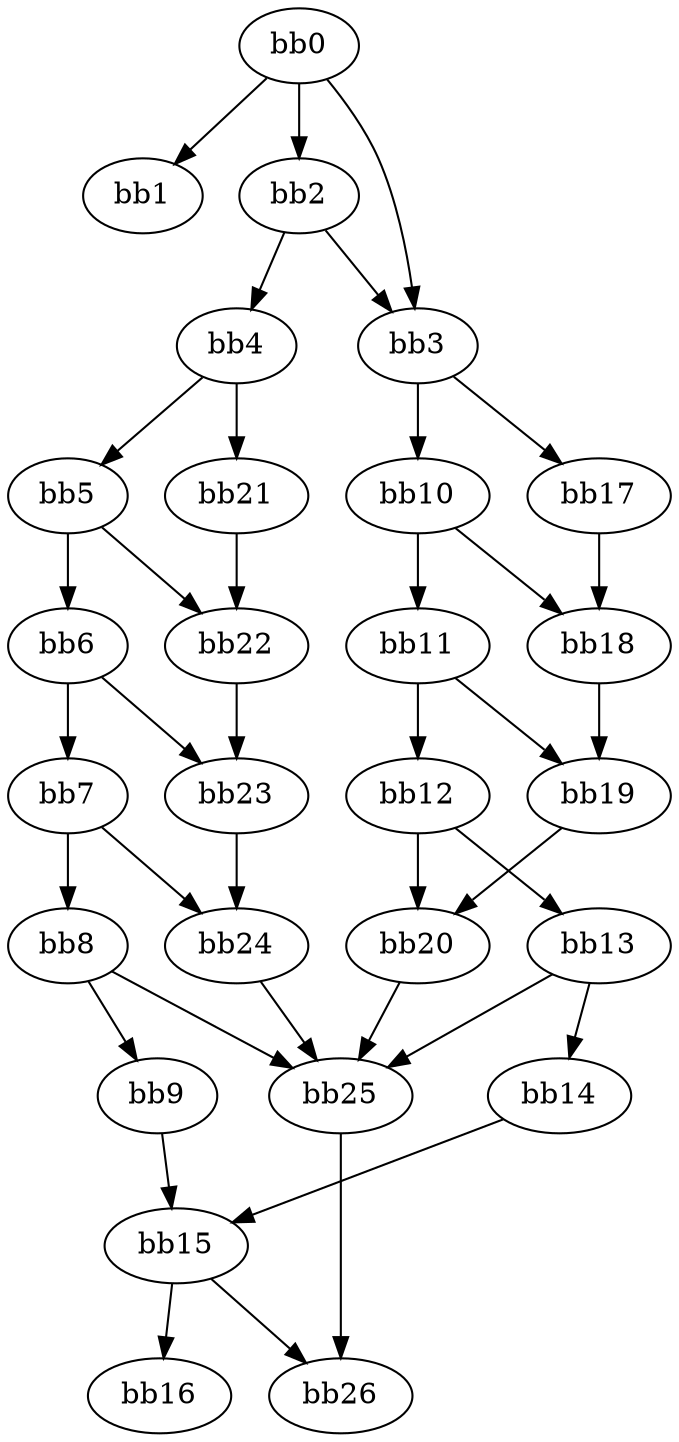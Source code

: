 digraph {
    0 [ label = "bb0\l" ]
    1 [ label = "bb1\l" ]
    2 [ label = "bb2\l" ]
    3 [ label = "bb3\l" ]
    4 [ label = "bb4\l" ]
    5 [ label = "bb5\l" ]
    6 [ label = "bb6\l" ]
    7 [ label = "bb7\l" ]
    8 [ label = "bb8\l" ]
    9 [ label = "bb9\l" ]
    10 [ label = "bb10\l" ]
    11 [ label = "bb11\l" ]
    12 [ label = "bb12\l" ]
    13 [ label = "bb13\l" ]
    14 [ label = "bb14\l" ]
    15 [ label = "bb15\l" ]
    16 [ label = "bb16\l" ]
    17 [ label = "bb17\l" ]
    18 [ label = "bb18\l" ]
    19 [ label = "bb19\l" ]
    20 [ label = "bb20\l" ]
    21 [ label = "bb21\l" ]
    22 [ label = "bb22\l" ]
    23 [ label = "bb23\l" ]
    24 [ label = "bb24\l" ]
    25 [ label = "bb25\l" ]
    26 [ label = "bb26\l" ]
    0 -> 1 [ ]
    0 -> 2 [ ]
    0 -> 3 [ ]
    2 -> 3 [ ]
    2 -> 4 [ ]
    3 -> 10 [ ]
    3 -> 17 [ ]
    4 -> 5 [ ]
    4 -> 21 [ ]
    5 -> 6 [ ]
    5 -> 22 [ ]
    6 -> 7 [ ]
    6 -> 23 [ ]
    7 -> 8 [ ]
    7 -> 24 [ ]
    8 -> 9 [ ]
    8 -> 25 [ ]
    9 -> 15 [ ]
    10 -> 11 [ ]
    10 -> 18 [ ]
    11 -> 12 [ ]
    11 -> 19 [ ]
    12 -> 13 [ ]
    12 -> 20 [ ]
    13 -> 14 [ ]
    13 -> 25 [ ]
    14 -> 15 [ ]
    15 -> 16 [ ]
    15 -> 26 [ ]
    17 -> 18 [ ]
    18 -> 19 [ ]
    19 -> 20 [ ]
    20 -> 25 [ ]
    21 -> 22 [ ]
    22 -> 23 [ ]
    23 -> 24 [ ]
    24 -> 25 [ ]
    25 -> 26 [ ]
}

